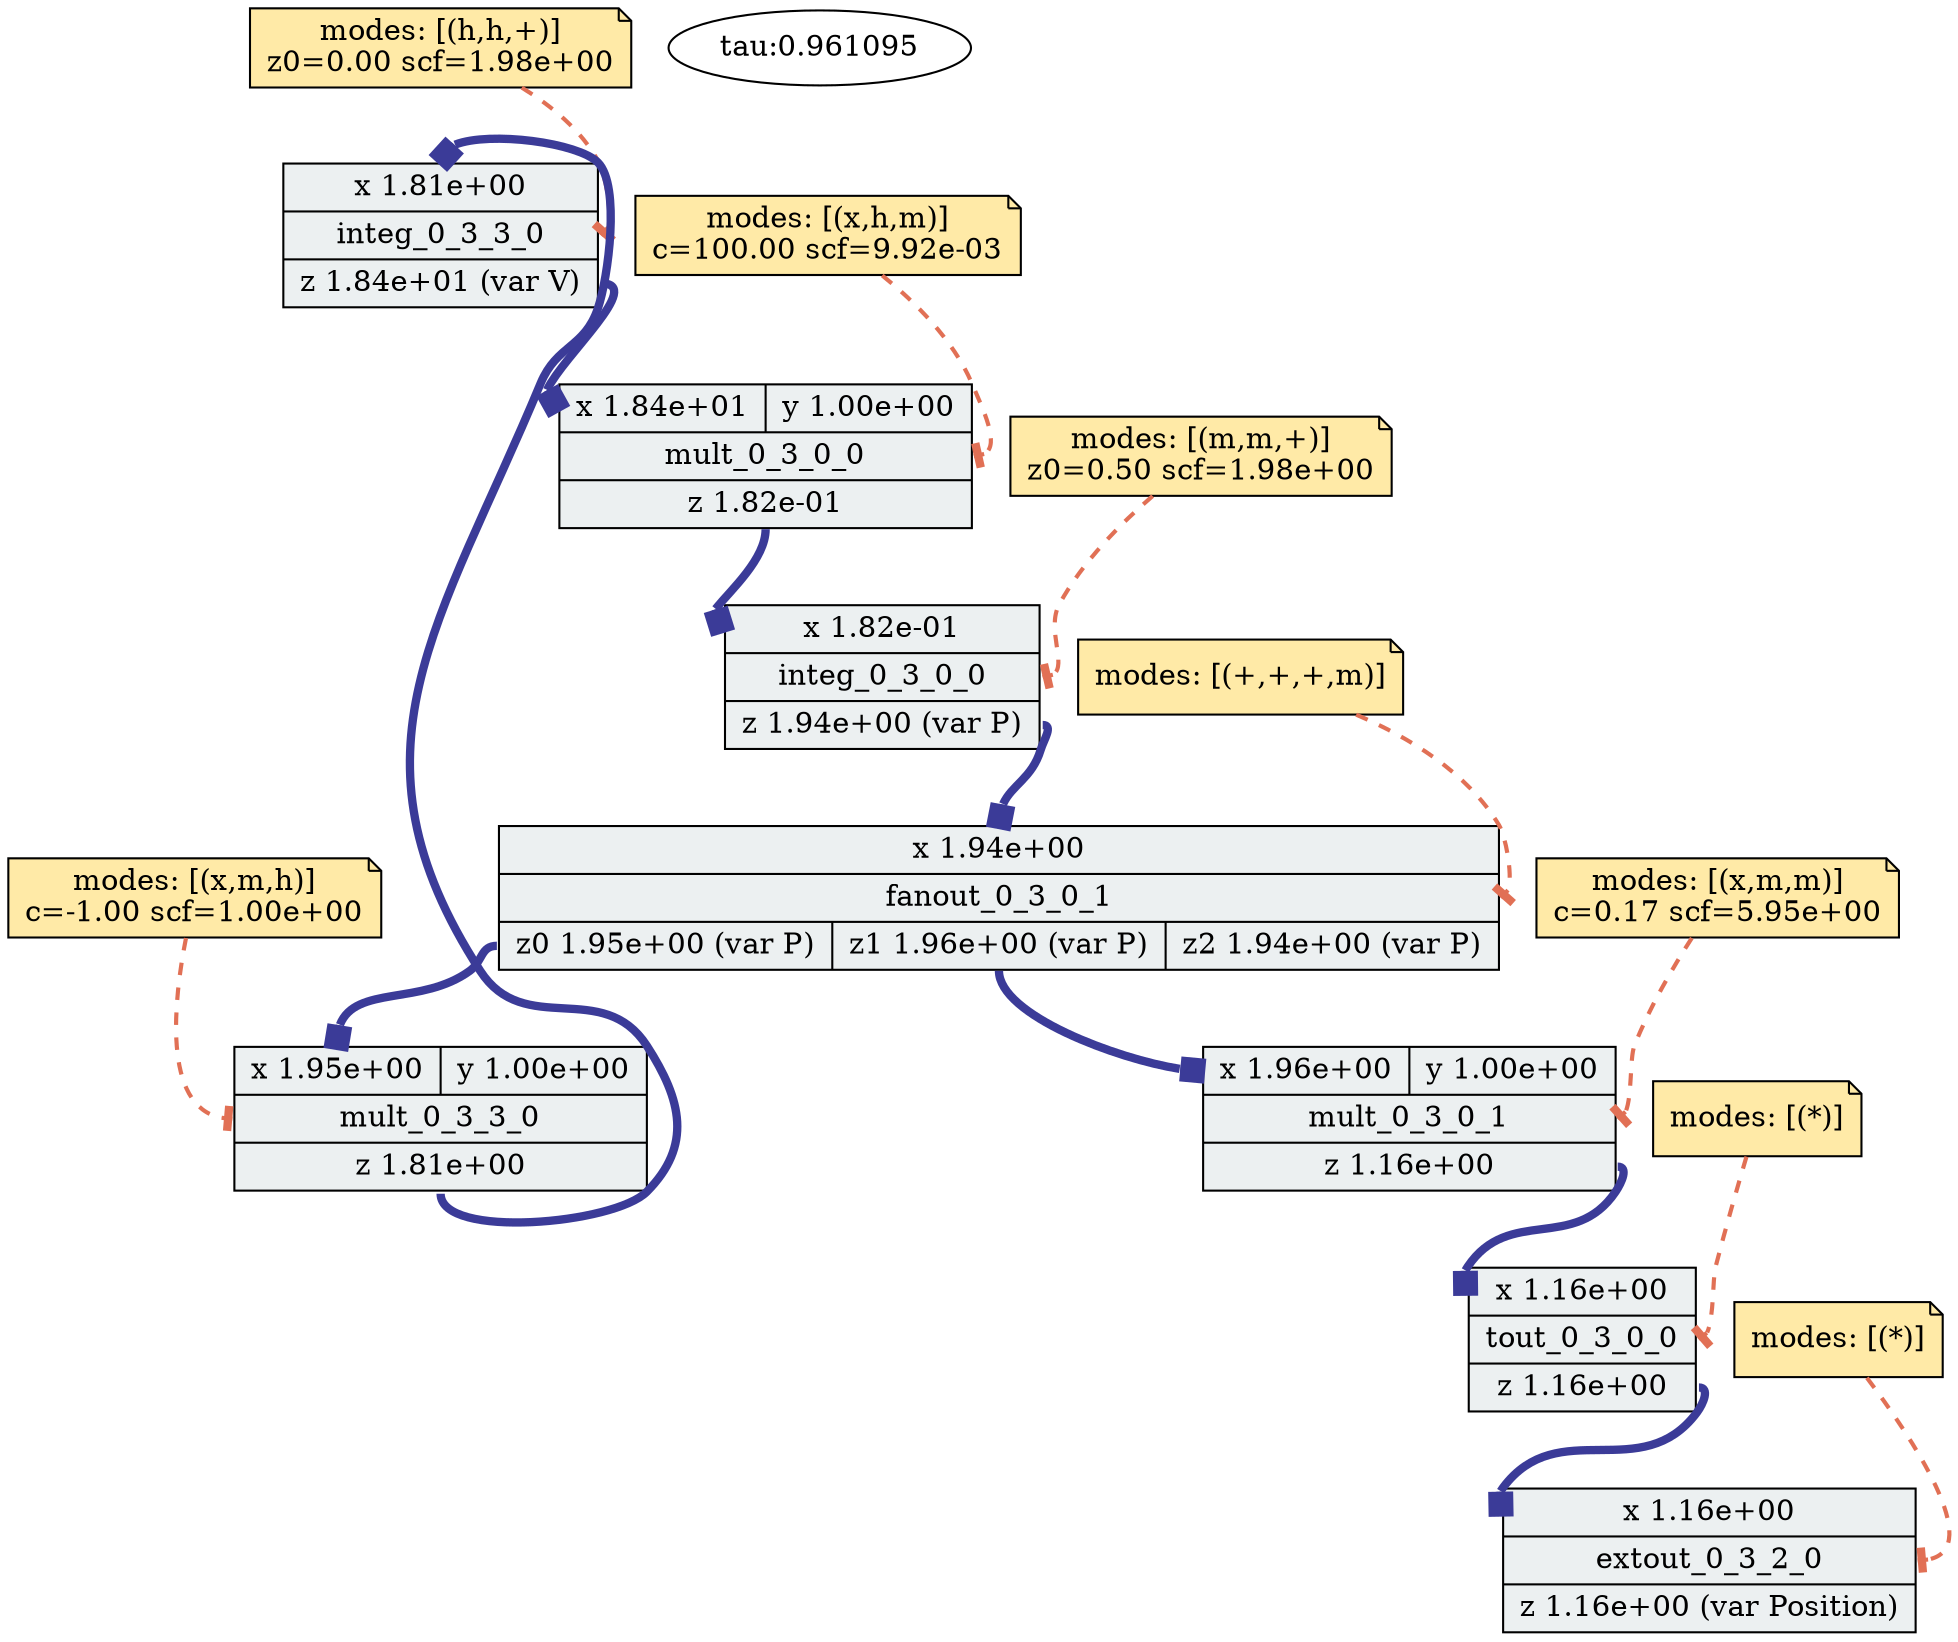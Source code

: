 digraph "adp-viz" {
	graph [overlap=false splines=true]
	shape=record
	integ_0_3_3_0 [label="{{<x> x
 1.81e+00} |<block> integ_0_3_3_0| {<z> z
 1.84e+01
 (var V)}}" fillcolor="#ecf0f1" shape=record style=filled]
	"integ_0_3_3_0-config" [label="\modes: [(h,h,+)]
z0=0.00 scf=1.98e+00" fillcolor="#ffeaa7" shape=note style=filled]
	"integ_0_3_3_0-config" -> integ_0_3_3_0:block [arrowhead=tee arrowtail=normal color="#e17055" penwidth=2 style=dashed]
	shape=record
	integ_0_3_0_0 [label="{{<x> x
 1.82e-01} |<block> integ_0_3_0_0| {<z> z
 1.94e+00
 (var P)}}" fillcolor="#ecf0f1" shape=record style=filled]
	"integ_0_3_0_0-config" [label="\modes: [(m,m,+)]
z0=0.50 scf=1.98e+00" fillcolor="#ffeaa7" shape=note style=filled]
	"integ_0_3_0_0-config" -> integ_0_3_0_0:block [arrowhead=tee arrowtail=normal color="#e17055" penwidth=2 style=dashed]
	shape=record
	mult_0_3_3_0 [label="{{<x> x
 1.95e+00|<y> y
 1.00e+00} |<block> mult_0_3_3_0| {<z> z
 1.81e+00}}" fillcolor="#ecf0f1" shape=record style=filled]
	"mult_0_3_3_0-config" [label="\modes: [(x,m,h)]
c=-1.00 scf=1.00e+00" fillcolor="#ffeaa7" shape=note style=filled]
	"mult_0_3_3_0-config" -> mult_0_3_3_0:block [arrowhead=tee arrowtail=normal color="#e17055" penwidth=2 style=dashed]
	shape=record
	mult_0_3_0_0 [label="{{<x> x
 1.84e+01|<y> y
 1.00e+00} |<block> mult_0_3_0_0| {<z> z
 1.82e-01}}" fillcolor="#ecf0f1" shape=record style=filled]
	"mult_0_3_0_0-config" [label="\modes: [(x,h,m)]
c=100.00 scf=9.92e-03" fillcolor="#ffeaa7" shape=note style=filled]
	"mult_0_3_0_0-config" -> mult_0_3_0_0:block [arrowhead=tee arrowtail=normal color="#e17055" penwidth=2 style=dashed]
	shape=record
	mult_0_3_0_1 [label="{{<x> x
 1.96e+00|<y> y
 1.00e+00} |<block> mult_0_3_0_1| {<z> z
 1.16e+00}}" fillcolor="#ecf0f1" shape=record style=filled]
	"mult_0_3_0_1-config" [label="\modes: [(x,m,m)]
c=0.17 scf=5.95e+00" fillcolor="#ffeaa7" shape=note style=filled]
	"mult_0_3_0_1-config" -> mult_0_3_0_1:block [arrowhead=tee arrowtail=normal color="#e17055" penwidth=2 style=dashed]
	shape=record
	extout_0_3_2_0 [label="{{<x> x
 1.16e+00} |<block> extout_0_3_2_0| {<z> z
 1.16e+00
 (var Position)}}" fillcolor="#ecf0f1" shape=record style=filled]
	"extout_0_3_2_0-config" [label="\modes: [(*)]" fillcolor="#ffeaa7" shape=note style=filled]
	"extout_0_3_2_0-config" -> extout_0_3_2_0:block [arrowhead=tee arrowtail=normal color="#e17055" penwidth=2 style=dashed]
	shape=record
	fanout_0_3_0_1 [label="{{<x> x
 1.94e+00} |<block> fanout_0_3_0_1| {<z0> z0
 1.95e+00
 (var P)|<z1> z1
 1.96e+00
 (var P)|<z2> z2
 1.94e+00
 (var P)}}" fillcolor="#ecf0f1" shape=record style=filled]
	"fanout_0_3_0_1-config" [label="\modes: [(+,+,+,m)]" fillcolor="#ffeaa7" shape=note style=filled]
	"fanout_0_3_0_1-config" -> fanout_0_3_0_1:block [arrowhead=tee arrowtail=normal color="#e17055" penwidth=2 style=dashed]
	shape=record
	tout_0_3_0_0 [label="{{<x> x
 1.16e+00} |<block> tout_0_3_0_0| {<z> z
 1.16e+00}}" fillcolor="#ecf0f1" shape=record style=filled]
	"tout_0_3_0_0-config" [label="\modes: [(*)]" fillcolor="#ffeaa7" shape=note style=filled]
	"tout_0_3_0_0-config" -> tout_0_3_0_0:block [arrowhead=tee arrowtail=normal color="#e17055" penwidth=2 style=dashed]
	mult_0_3_3_0:z -> integ_0_3_3_0:x [arrowhead=box arrowtail=normal color="#3B3B98" penwidth=4]
	mult_0_3_0_0:z -> integ_0_3_0_0:x [arrowhead=box arrowtail=normal color="#3B3B98" penwidth=4]
	mult_0_3_0_1:z -> tout_0_3_0_0:x [arrowhead=box arrowtail=normal color="#3B3B98" penwidth=4]
	tout_0_3_0_0:z -> extout_0_3_2_0:x [arrowhead=box arrowtail=normal color="#3B3B98" penwidth=4]
	integ_0_3_0_0:z -> fanout_0_3_0_1:x [arrowhead=box arrowtail=normal color="#3B3B98" penwidth=4]
	fanout_0_3_0_1:z0 -> mult_0_3_3_0:x [arrowhead=box arrowtail=normal color="#3B3B98" penwidth=4]
	fanout_0_3_0_1:z1 -> mult_0_3_0_1:x [arrowhead=box arrowtail=normal color="#3B3B98" penwidth=4]
	integ_0_3_3_0:z -> mult_0_3_0_0:x [arrowhead=box arrowtail=normal color="#3B3B98" penwidth=4]
	time_const [label="tau:0.961095"]
}
